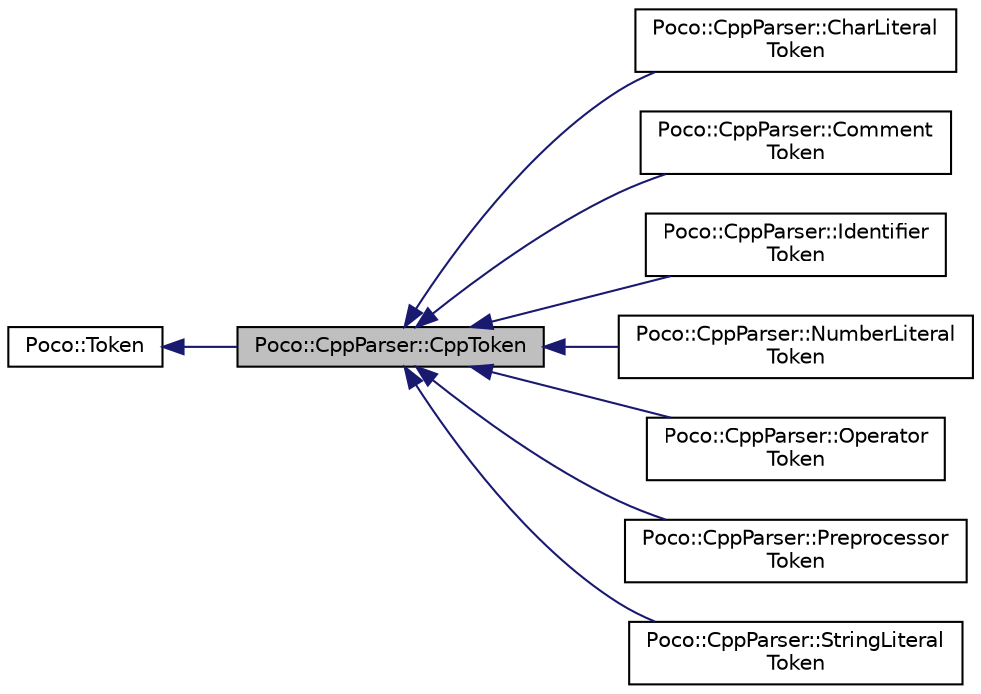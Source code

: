 digraph "Poco::CppParser::CppToken"
{
 // LATEX_PDF_SIZE
  edge [fontname="Helvetica",fontsize="10",labelfontname="Helvetica",labelfontsize="10"];
  node [fontname="Helvetica",fontsize="10",shape=record];
  rankdir="LR";
  Node1 [label="Poco::CppParser::CppToken",height=0.2,width=0.4,color="black", fillcolor="grey75", style="filled", fontcolor="black",tooltip="The base class for all C++ tokens."];
  Node2 -> Node1 [dir="back",color="midnightblue",fontsize="10",style="solid"];
  Node2 [label="Poco::Token",height=0.2,width=0.4,color="black", fillcolor="white", style="filled",URL="$classPoco_1_1Token.html",tooltip=" "];
  Node1 -> Node3 [dir="back",color="midnightblue",fontsize="10",style="solid"];
  Node3 [label="Poco::CppParser::CharLiteral\lToken",height=0.2,width=0.4,color="black", fillcolor="white", style="filled",URL="$classPoco_1_1CppParser_1_1CharLiteralToken.html",tooltip=" "];
  Node1 -> Node4 [dir="back",color="midnightblue",fontsize="10",style="solid"];
  Node4 [label="Poco::CppParser::Comment\lToken",height=0.2,width=0.4,color="black", fillcolor="white", style="filled",URL="$classPoco_1_1CppParser_1_1CommentToken.html",tooltip=" "];
  Node1 -> Node5 [dir="back",color="midnightblue",fontsize="10",style="solid"];
  Node5 [label="Poco::CppParser::Identifier\lToken",height=0.2,width=0.4,color="black", fillcolor="white", style="filled",URL="$classPoco_1_1CppParser_1_1IdentifierToken.html",tooltip=" "];
  Node1 -> Node6 [dir="back",color="midnightblue",fontsize="10",style="solid"];
  Node6 [label="Poco::CppParser::NumberLiteral\lToken",height=0.2,width=0.4,color="black", fillcolor="white", style="filled",URL="$classPoco_1_1CppParser_1_1NumberLiteralToken.html",tooltip=" "];
  Node1 -> Node7 [dir="back",color="midnightblue",fontsize="10",style="solid"];
  Node7 [label="Poco::CppParser::Operator\lToken",height=0.2,width=0.4,color="black", fillcolor="white", style="filled",URL="$classPoco_1_1CppParser_1_1OperatorToken.html",tooltip=" "];
  Node1 -> Node8 [dir="back",color="midnightblue",fontsize="10",style="solid"];
  Node8 [label="Poco::CppParser::Preprocessor\lToken",height=0.2,width=0.4,color="black", fillcolor="white", style="filled",URL="$classPoco_1_1CppParser_1_1PreprocessorToken.html",tooltip=" "];
  Node1 -> Node9 [dir="back",color="midnightblue",fontsize="10",style="solid"];
  Node9 [label="Poco::CppParser::StringLiteral\lToken",height=0.2,width=0.4,color="black", fillcolor="white", style="filled",URL="$classPoco_1_1CppParser_1_1StringLiteralToken.html",tooltip=" "];
}
